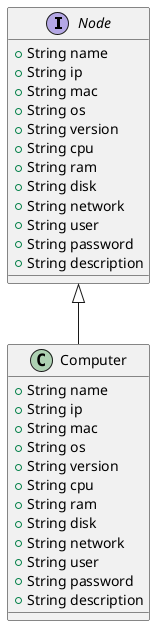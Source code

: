 @startuml network

Node <|-- Computer


interface Node {
    + String name
    + String ip
    + String mac
    + String os
    + String version
    + String cpu
    + String ram
    + String disk
    + String network
    + String user
    + String password
    + String description
}

class Computer {
    + String name
    + String ip
    + String mac
    + String os
    + String version
    + String cpu
    + String ram
    + String disk
    + String network
    + String user
    + String password
    + String description
}